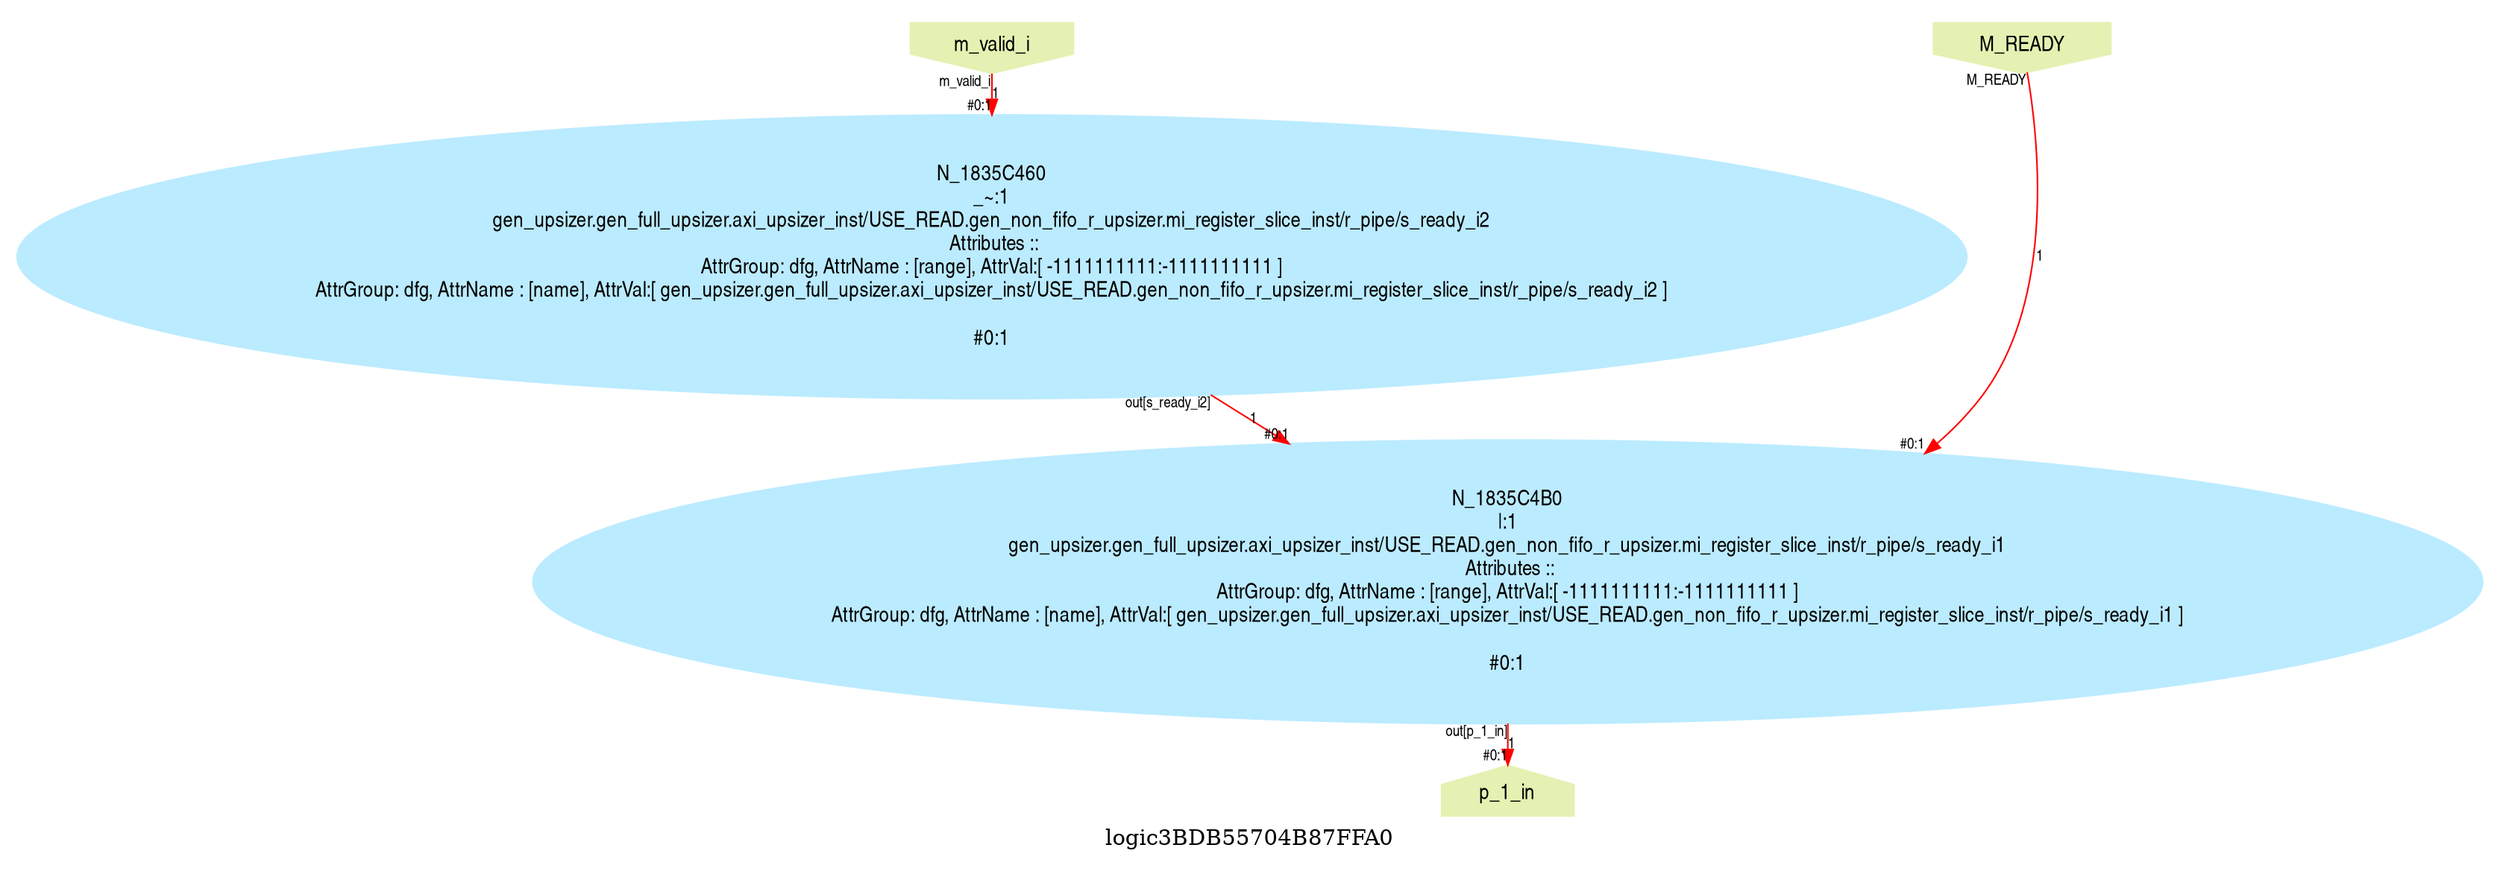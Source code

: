 digraph logic3BDB55704B87FFA0 {
graph [label="logic3BDB55704B87FFA0", margin="0.1,0.1", size="100,100", ranksep=0.1, splines=true];
node [style=filled, color="#ffee80", fontname=helveticanarrow];
edge [color="#ff0000", fontsize=10, fontname=helveticanarrow];
{ rank = source;logic3BDB55704B87FFA0_m_valid_i [label="m_valid_i", shape=invhouse, color="#e4f1b2"];
logic3BDB55704B87FFA0_M_READY [label="M_READY", shape=invhouse, color="#e4f1b2"];
}
{ rank = sink;logic3BDB55704B87FFA0_p_1_in [label="p_1_in", shape=house, color="#e4f1b2"];
}
N_1835C4B0 [label="N_1835C4B0\n|:1\ngen_upsizer.gen_full_upsizer.axi_upsizer_inst/USE_READ.gen_non_fifo_r_upsizer.mi_register_slice_inst/r_pipe/s_ready_i1\n Attributes ::\nAttrGroup: dfg, AttrName : [range], AttrVal:[ -1111111111:-1111111111 ]\nAttrGroup: dfg, AttrName : [name], AttrVal:[ gen_upsizer.gen_full_upsizer.axi_upsizer_inst/USE_READ.gen_non_fifo_r_upsizer.mi_register_slice_inst/r_pipe/s_ready_i1 ]\n\n#0:1\n", color="#bbebff"];
N_1835C460 [label="N_1835C460\n_~:1\ngen_upsizer.gen_full_upsizer.axi_upsizer_inst/USE_READ.gen_non_fifo_r_upsizer.mi_register_slice_inst/r_pipe/s_ready_i2\n Attributes ::\nAttrGroup: dfg, AttrName : [range], AttrVal:[ -1111111111:-1111111111 ]\nAttrGroup: dfg, AttrName : [name], AttrVal:[ gen_upsizer.gen_full_upsizer.axi_upsizer_inst/USE_READ.gen_non_fifo_r_upsizer.mi_register_slice_inst/r_pipe/s_ready_i2 ]\n\n#0:1\n", color="#bbebff"];
N_1835C460 -> N_1835C4B0 [label="1", taillabel=<out[s_ready_i2]>, headlabel=<B>, headlabel=<#0:1>];
logic3BDB55704B87FFA0_m_valid_i -> N_1835C460 [label="1", taillabel=<m_valid_i>, headlabel=<in>, headlabel=<#0:1>];
logic3BDB55704B87FFA0_M_READY -> N_1835C4B0 [label="1", taillabel=<M_READY>, headlabel=<A>, headlabel=<#0:1>];
N_1835C4B0 -> logic3BDB55704B87FFA0_p_1_in [label="1", taillabel=<out[p_1_in]>, headlabel=<p_1_in>, headlabel=<#0:1>];
}
